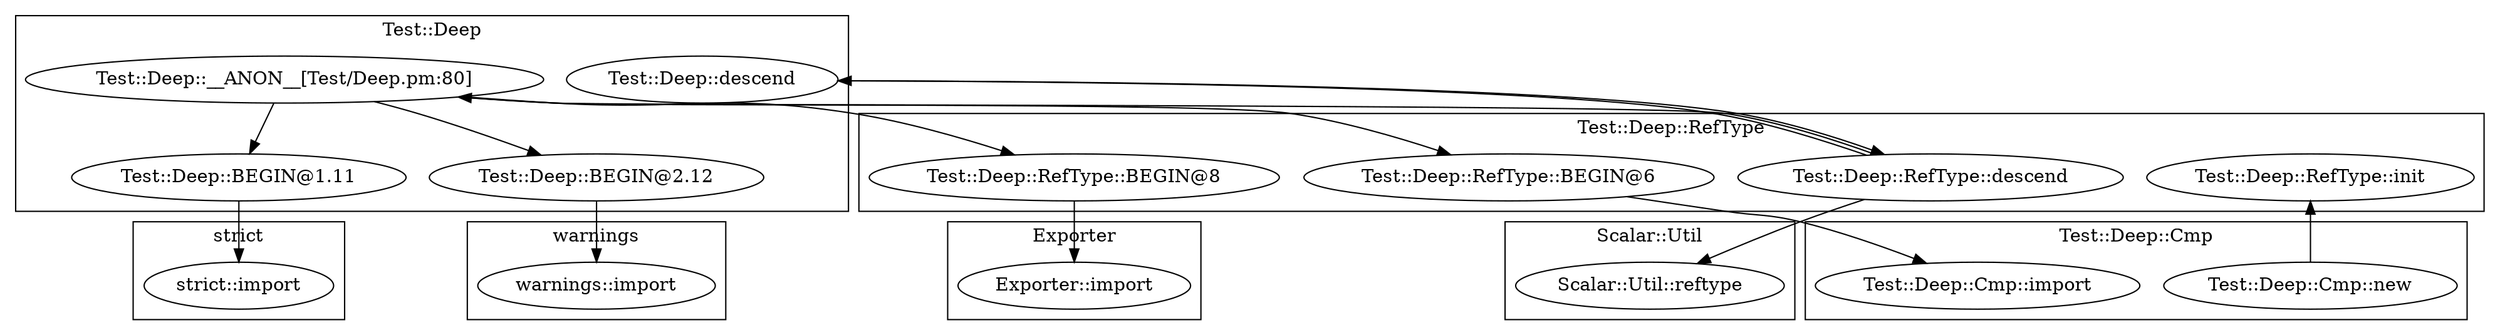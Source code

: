 digraph {
graph [overlap=false]
subgraph cluster_Test_Deep {
	label="Test::Deep";
	"Test::Deep::descend";
	"Test::Deep::BEGIN@1.11";
	"Test::Deep::__ANON__[Test/Deep.pm:80]";
	"Test::Deep::BEGIN@2.12";
}
subgraph cluster_warnings {
	label="warnings";
	"warnings::import";
}
subgraph cluster_strict {
	label="strict";
	"strict::import";
}
subgraph cluster_Test_Deep_RefType {
	label="Test::Deep::RefType";
	"Test::Deep::RefType::init";
	"Test::Deep::RefType::BEGIN@8";
	"Test::Deep::RefType::descend";
	"Test::Deep::RefType::BEGIN@6";
}
subgraph cluster_Test_Deep_Cmp {
	label="Test::Deep::Cmp";
	"Test::Deep::Cmp::import";
	"Test::Deep::Cmp::new";
}
subgraph cluster_Scalar_Util {
	label="Scalar::Util";
	"Scalar::Util::reftype";
}
subgraph cluster_Exporter {
	label="Exporter";
	"Exporter::import";
}
"Test::Deep::__ANON__[Test/Deep.pm:80]" -> "Test::Deep::RefType::BEGIN@8";
"Test::Deep::descend" -> "Test::Deep::RefType::descend";
"Test::Deep::Cmp::new" -> "Test::Deep::RefType::init";
"Test::Deep::RefType::BEGIN@8" -> "Exporter::import";
"Test::Deep::RefType::descend" -> "Scalar::Util::reftype";
"Test::Deep::__ANON__[Test/Deep.pm:80]" -> "Test::Deep::BEGIN@2.12";
"Test::Deep::RefType::BEGIN@6" -> "Test::Deep::Cmp::import";
"Test::Deep::BEGIN@2.12" -> "warnings::import";
"Test::Deep::__ANON__[Test/Deep.pm:80]" -> "Test::Deep::RefType::BEGIN@6";
"Test::Deep::RefType::descend" -> "Test::Deep::descend";
"Test::Deep::__ANON__[Test/Deep.pm:80]" -> "Test::Deep::BEGIN@1.11";
"Test::Deep::RefType::descend" -> "Test::Deep::__ANON__[Test/Deep.pm:80]";
"Test::Deep::BEGIN@1.11" -> "strict::import";
}
